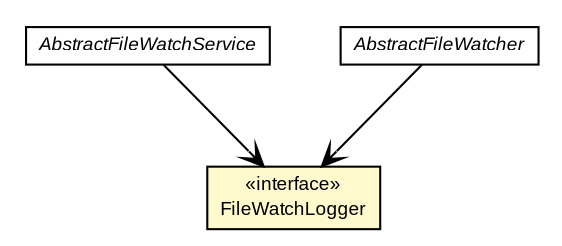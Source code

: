 #!/usr/local/bin/dot
#
# Class diagram 
# Generated by UMLGraph version R5_6-24-gf6e263 (http://www.umlgraph.org/)
#

digraph G {
	edge [fontname="arial",fontsize=10,labelfontname="arial",labelfontsize=10];
	node [fontname="arial",fontsize=10,shape=plaintext];
	nodesep=0.25;
	ranksep=0.5;
	// com.google.code.play2.watcher.api.FileWatchLogger
	c56 [label=<<table title="com.google.code.play2.watcher.api.FileWatchLogger" border="0" cellborder="1" cellspacing="0" cellpadding="2" port="p" bgcolor="lemonChiffon" href="./FileWatchLogger.html">
		<tr><td><table border="0" cellspacing="0" cellpadding="1">
<tr><td align="center" balign="center"> &#171;interface&#187; </td></tr>
<tr><td align="center" balign="center"> FileWatchLogger </td></tr>
		</table></td></tr>
		</table>>, URL="./FileWatchLogger.html", fontname="arial", fontcolor="black", fontsize=9.0];
	// com.google.code.play2.watcher.api.AbstractFileWatchService
	c60 [label=<<table title="com.google.code.play2.watcher.api.AbstractFileWatchService" border="0" cellborder="1" cellspacing="0" cellpadding="2" port="p" href="./AbstractFileWatchService.html">
		<tr><td><table border="0" cellspacing="0" cellpadding="1">
<tr><td align="center" balign="center"><font face="arial italic"> AbstractFileWatchService </font></td></tr>
		</table></td></tr>
		</table>>, URL="./AbstractFileWatchService.html", fontname="arial", fontcolor="black", fontsize=9.0];
	// com.google.code.play2.watcher.api.AbstractFileWatcher
	c61 [label=<<table title="com.google.code.play2.watcher.api.AbstractFileWatcher" border="0" cellborder="1" cellspacing="0" cellpadding="2" port="p" href="./AbstractFileWatcher.html">
		<tr><td><table border="0" cellspacing="0" cellpadding="1">
<tr><td align="center" balign="center"><font face="arial italic"> AbstractFileWatcher </font></td></tr>
		</table></td></tr>
		</table>>, URL="./AbstractFileWatcher.html", fontname="arial", fontcolor="black", fontsize=9.0];
	// com.google.code.play2.watcher.api.AbstractFileWatchService NAVASSOC com.google.code.play2.watcher.api.FileWatchLogger
	c60:p -> c56:p [taillabel="", label="", headlabel="", fontname="arial", fontcolor="black", fontsize=10.0, color="black", arrowhead=open];
	// com.google.code.play2.watcher.api.AbstractFileWatcher NAVASSOC com.google.code.play2.watcher.api.FileWatchLogger
	c61:p -> c56:p [taillabel="", label="", headlabel="", fontname="arial", fontcolor="black", fontsize=10.0, color="black", arrowhead=open];
}

